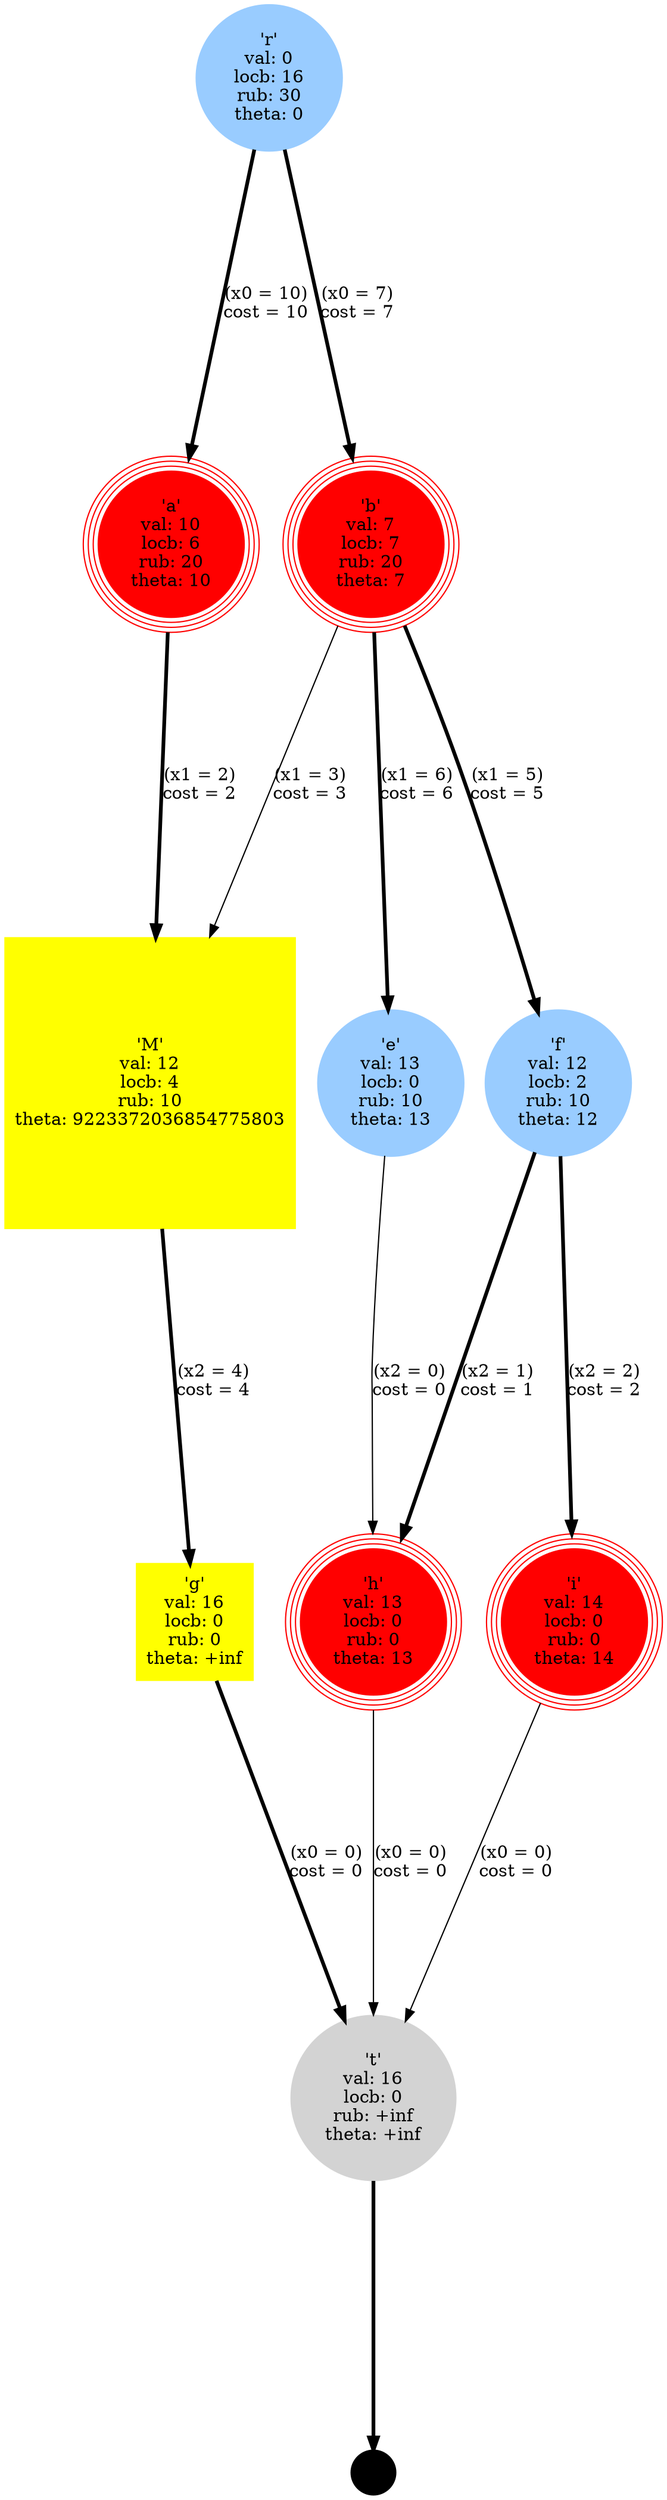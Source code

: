 digraph {
        ranksep = 3;

        0 [shape=circle,style=filled,color="#99ccff",peripheries=1,group="root",label="'r'\nval: 0\nlocb: 16\nrub: 30\ntheta: 0"];
        1 [shape=circle,style=filled,color=red,peripheries=4,group="0",label="'a'\nval: 10\nlocb: 6\nrub: 20\ntheta: 10"];
        0 -> 1 [penwidth=3,label="(x0 = 10)\ncost = 10"];
        2 [shape=circle,style=filled,color=red,peripheries=4,group="0",label="'b'\nval: 7\nlocb: 7\nrub: 20\ntheta: 7"];
        0 -> 2 [penwidth=3,label="(x0 = 7)\ncost = 7"];
        5 [shape=circle,style=filled,color="#99ccff",peripheries=1,group="1",label="'e'\nval: 13\nlocb: 0\nrub: 10\ntheta: 13"];
        2 -> 5 [penwidth=3,label="(x1 = 6)\ncost = 6"];
        6 [shape=circle,style=filled,color="#99ccff",peripheries=1,group="1",label="'f'\nval: 12\nlocb: 2\nrub: 10\ntheta: 12"];
        2 -> 6 [penwidth=3,label="(x1 = 5)\ncost = 5"];
        7 [shape=square,style=filled,color=yellow,peripheries=1,group="1",label="'M'\nval: 12\nlocb: 4\nrub: 10\ntheta: 9223372036854775803"];
        2 -> 7 [penwidth=1,label="(x1 = 3)\ncost = 3"];
        1 -> 7 [penwidth=3,label="(x1 = 2)\ncost = 2"];
        8 [shape=circle,style=filled,color=red,peripheries=4,group="2",label="'h'\nval: 13\nlocb: 0\nrub: 0\ntheta: 13"];
        6 -> 8 [penwidth=3,label="(x2 = 1)\ncost = 1"];
        5 -> 8 [penwidth=1,label="(x2 = 0)\ncost = 0"];
        9 [shape=circle,style=filled,color=red,peripheries=4,group="2",label="'i'\nval: 14\nlocb: 0\nrub: 0\ntheta: 14"];
        6 -> 9 [penwidth=3,label="(x2 = 2)\ncost = 2"];
        10 [shape=square,style=filled,color=yellow,peripheries=1,group="2",label="'g'\nval: 16\nlocb: 0\nrub: 0\ntheta: +inf"];
        7 -> 10 [penwidth=3,label="(x2 = 4)\ncost = 4"];
        11 [shape=circle,style=filled,color=lightgray,peripheries=1,group="0",label="'t'\nval: 16\nlocb: 0\nrub: +inf\ntheta: +inf"];
        9 -> 11 [penwidth=1,label="(x0 = 0)\ncost = 0"];
        10 -> 11 [penwidth=3,label="(x0 = 0)\ncost = 0"];
        8 -> 11 [penwidth=1,label="(x0 = 0)\ncost = 0"];
        terminal [shape="circle", label="", style="filled", color="black", group="terminal"];
        11 -> terminal [penwidth=3];
}